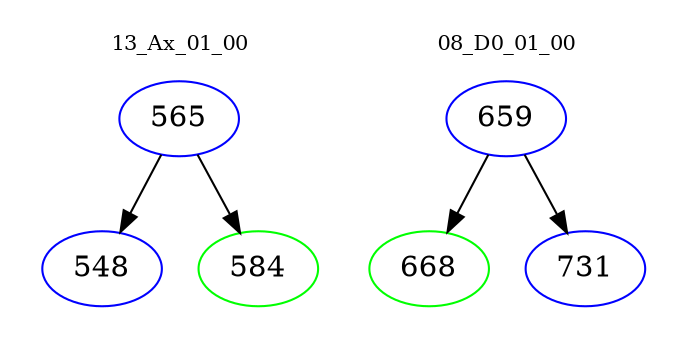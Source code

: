 digraph{
subgraph cluster_0 {
color = white
label = "13_Ax_01_00";
fontsize=10;
T0_565 [label="565", color="blue"]
T0_565 -> T0_548 [color="black"]
T0_548 [label="548", color="blue"]
T0_565 -> T0_584 [color="black"]
T0_584 [label="584", color="green"]
}
subgraph cluster_1 {
color = white
label = "08_D0_01_00";
fontsize=10;
T1_659 [label="659", color="blue"]
T1_659 -> T1_668 [color="black"]
T1_668 [label="668", color="green"]
T1_659 -> T1_731 [color="black"]
T1_731 [label="731", color="blue"]
}
}
